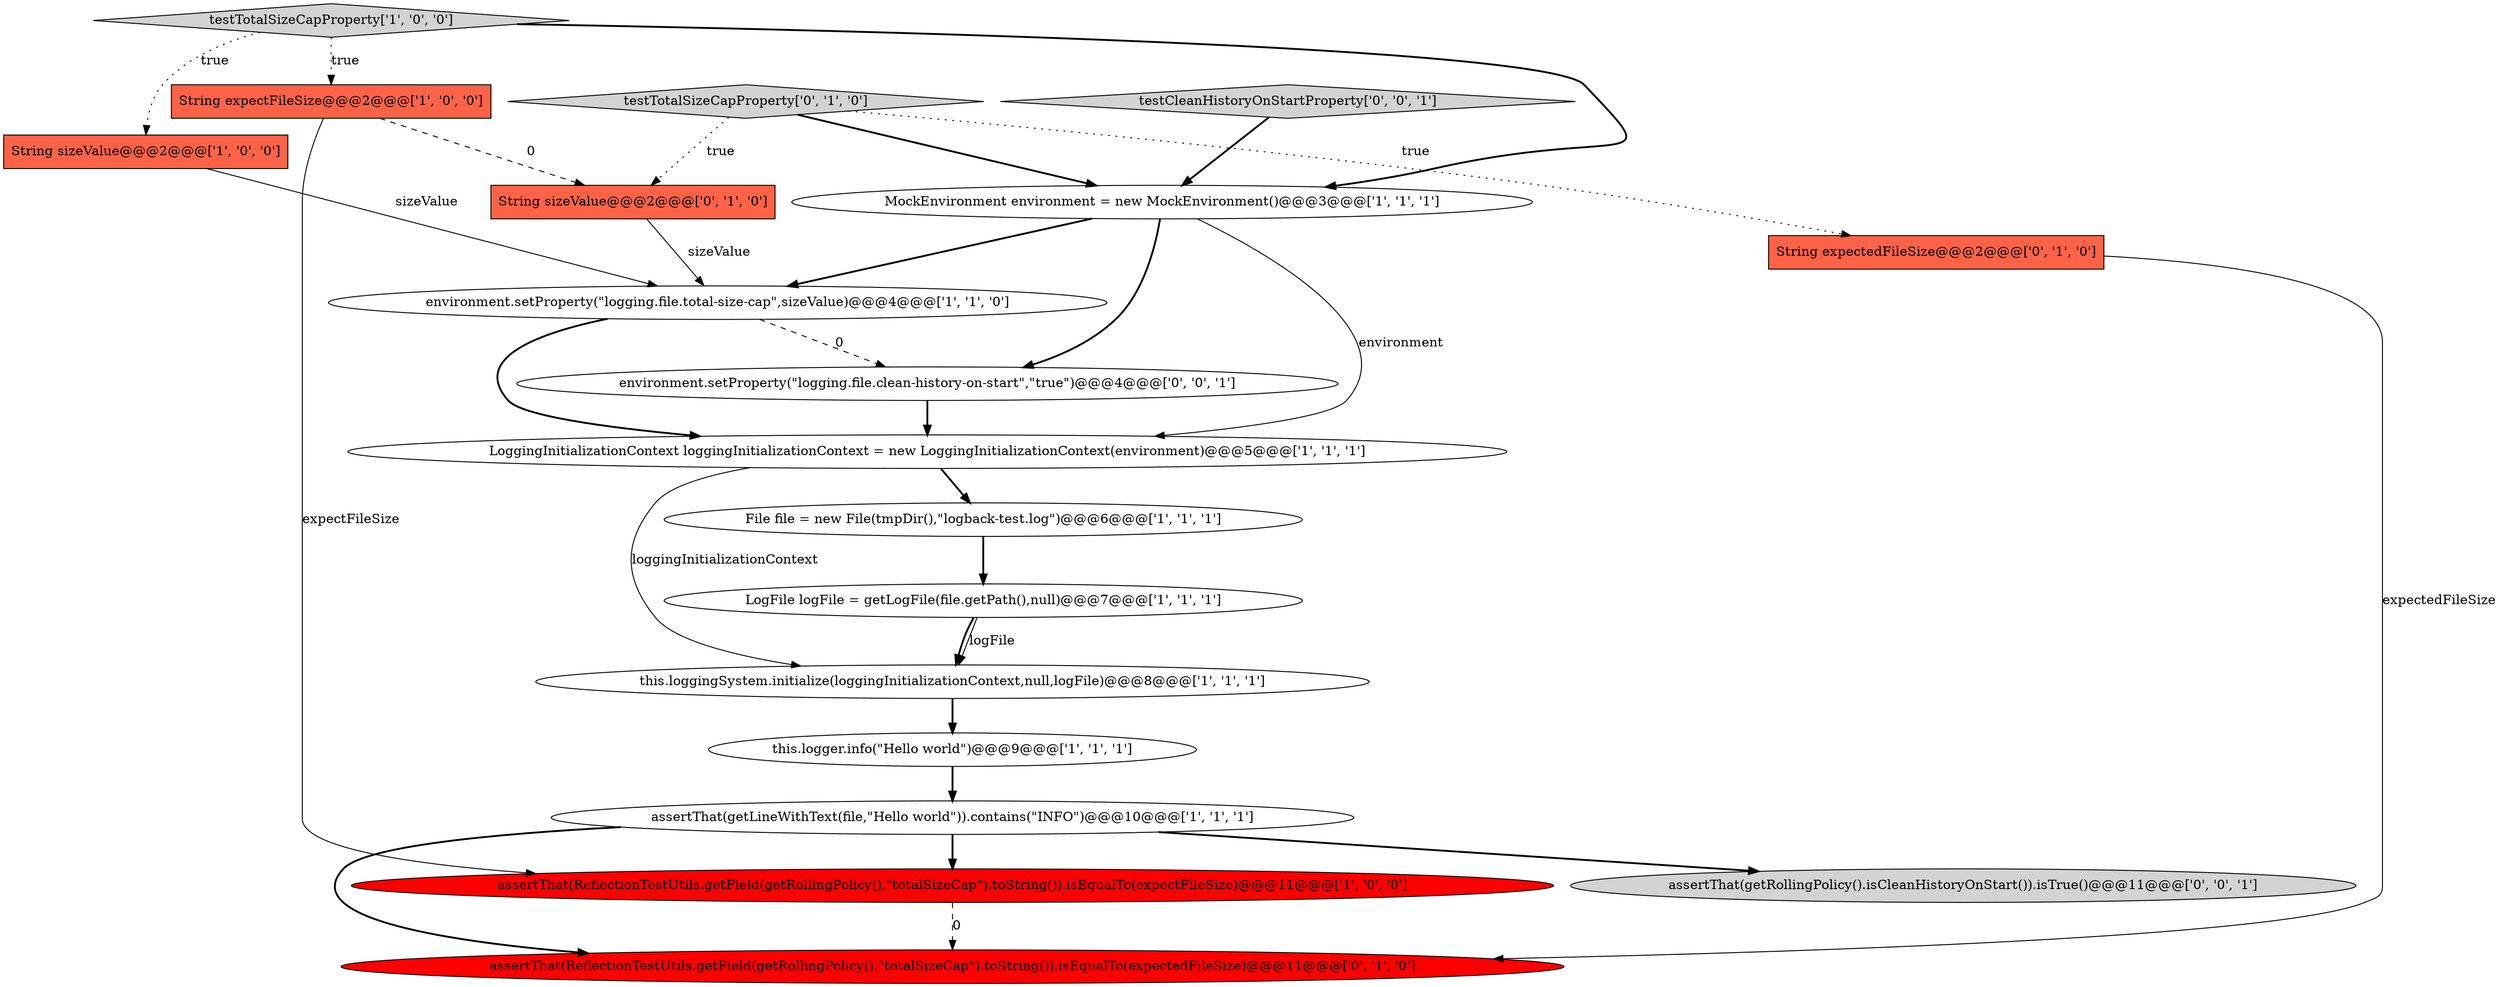 digraph {
4 [style = filled, label = "File file = new File(tmpDir(),\"logback-test.log\")@@@6@@@['1', '1', '1']", fillcolor = white, shape = ellipse image = "AAA0AAABBB1BBB"];
8 [style = filled, label = "this.loggingSystem.initialize(loggingInitializationContext,null,logFile)@@@8@@@['1', '1', '1']", fillcolor = white, shape = ellipse image = "AAA0AAABBB1BBB"];
9 [style = filled, label = "assertThat(getLineWithText(file,\"Hello world\")).contains(\"INFO\")@@@10@@@['1', '1', '1']", fillcolor = white, shape = ellipse image = "AAA0AAABBB1BBB"];
18 [style = filled, label = "testCleanHistoryOnStartProperty['0', '0', '1']", fillcolor = lightgray, shape = diamond image = "AAA0AAABBB3BBB"];
2 [style = filled, label = "MockEnvironment environment = new MockEnvironment()@@@3@@@['1', '1', '1']", fillcolor = white, shape = ellipse image = "AAA0AAABBB1BBB"];
11 [style = filled, label = "String expectFileSize@@@2@@@['1', '0', '0']", fillcolor = tomato, shape = box image = "AAA1AAABBB1BBB"];
10 [style = filled, label = "assertThat(ReflectionTestUtils.getField(getRollingPolicy(),\"totalSizeCap\").toString()).isEqualTo(expectFileSize)@@@11@@@['1', '0', '0']", fillcolor = red, shape = ellipse image = "AAA1AAABBB1BBB"];
12 [style = filled, label = "testTotalSizeCapProperty['0', '1', '0']", fillcolor = lightgray, shape = diamond image = "AAA0AAABBB2BBB"];
15 [style = filled, label = "assertThat(ReflectionTestUtils.getField(getRollingPolicy(),\"totalSizeCap\").toString()).isEqualTo(expectedFileSize)@@@11@@@['0', '1', '0']", fillcolor = red, shape = ellipse image = "AAA1AAABBB2BBB"];
13 [style = filled, label = "String expectedFileSize@@@2@@@['0', '1', '0']", fillcolor = tomato, shape = box image = "AAA0AAABBB2BBB"];
14 [style = filled, label = "String sizeValue@@@2@@@['0', '1', '0']", fillcolor = tomato, shape = box image = "AAA1AAABBB2BBB"];
6 [style = filled, label = "LoggingInitializationContext loggingInitializationContext = new LoggingInitializationContext(environment)@@@5@@@['1', '1', '1']", fillcolor = white, shape = ellipse image = "AAA0AAABBB1BBB"];
17 [style = filled, label = "environment.setProperty(\"logging.file.clean-history-on-start\",\"true\")@@@4@@@['0', '0', '1']", fillcolor = white, shape = ellipse image = "AAA0AAABBB3BBB"];
0 [style = filled, label = "String sizeValue@@@2@@@['1', '0', '0']", fillcolor = tomato, shape = box image = "AAA0AAABBB1BBB"];
7 [style = filled, label = "testTotalSizeCapProperty['1', '0', '0']", fillcolor = lightgray, shape = diamond image = "AAA0AAABBB1BBB"];
5 [style = filled, label = "LogFile logFile = getLogFile(file.getPath(),null)@@@7@@@['1', '1', '1']", fillcolor = white, shape = ellipse image = "AAA0AAABBB1BBB"];
3 [style = filled, label = "environment.setProperty(\"logging.file.total-size-cap\",sizeValue)@@@4@@@['1', '1', '0']", fillcolor = white, shape = ellipse image = "AAA0AAABBB1BBB"];
1 [style = filled, label = "this.logger.info(\"Hello world\")@@@9@@@['1', '1', '1']", fillcolor = white, shape = ellipse image = "AAA0AAABBB1BBB"];
16 [style = filled, label = "assertThat(getRollingPolicy().isCleanHistoryOnStart()).isTrue()@@@11@@@['0', '0', '1']", fillcolor = lightgray, shape = ellipse image = "AAA0AAABBB3BBB"];
2->17 [style = bold, label=""];
10->15 [style = dashed, label="0"];
6->8 [style = solid, label="loggingInitializationContext"];
5->8 [style = bold, label=""];
3->17 [style = dashed, label="0"];
14->3 [style = solid, label="sizeValue"];
17->6 [style = bold, label=""];
5->8 [style = solid, label="logFile"];
2->3 [style = bold, label=""];
3->6 [style = bold, label=""];
9->10 [style = bold, label=""];
18->2 [style = bold, label=""];
7->0 [style = dotted, label="true"];
9->16 [style = bold, label=""];
1->9 [style = bold, label=""];
11->10 [style = solid, label="expectFileSize"];
8->1 [style = bold, label=""];
6->4 [style = bold, label=""];
12->14 [style = dotted, label="true"];
12->2 [style = bold, label=""];
12->13 [style = dotted, label="true"];
7->11 [style = dotted, label="true"];
7->2 [style = bold, label=""];
13->15 [style = solid, label="expectedFileSize"];
9->15 [style = bold, label=""];
11->14 [style = dashed, label="0"];
4->5 [style = bold, label=""];
0->3 [style = solid, label="sizeValue"];
2->6 [style = solid, label="environment"];
}
